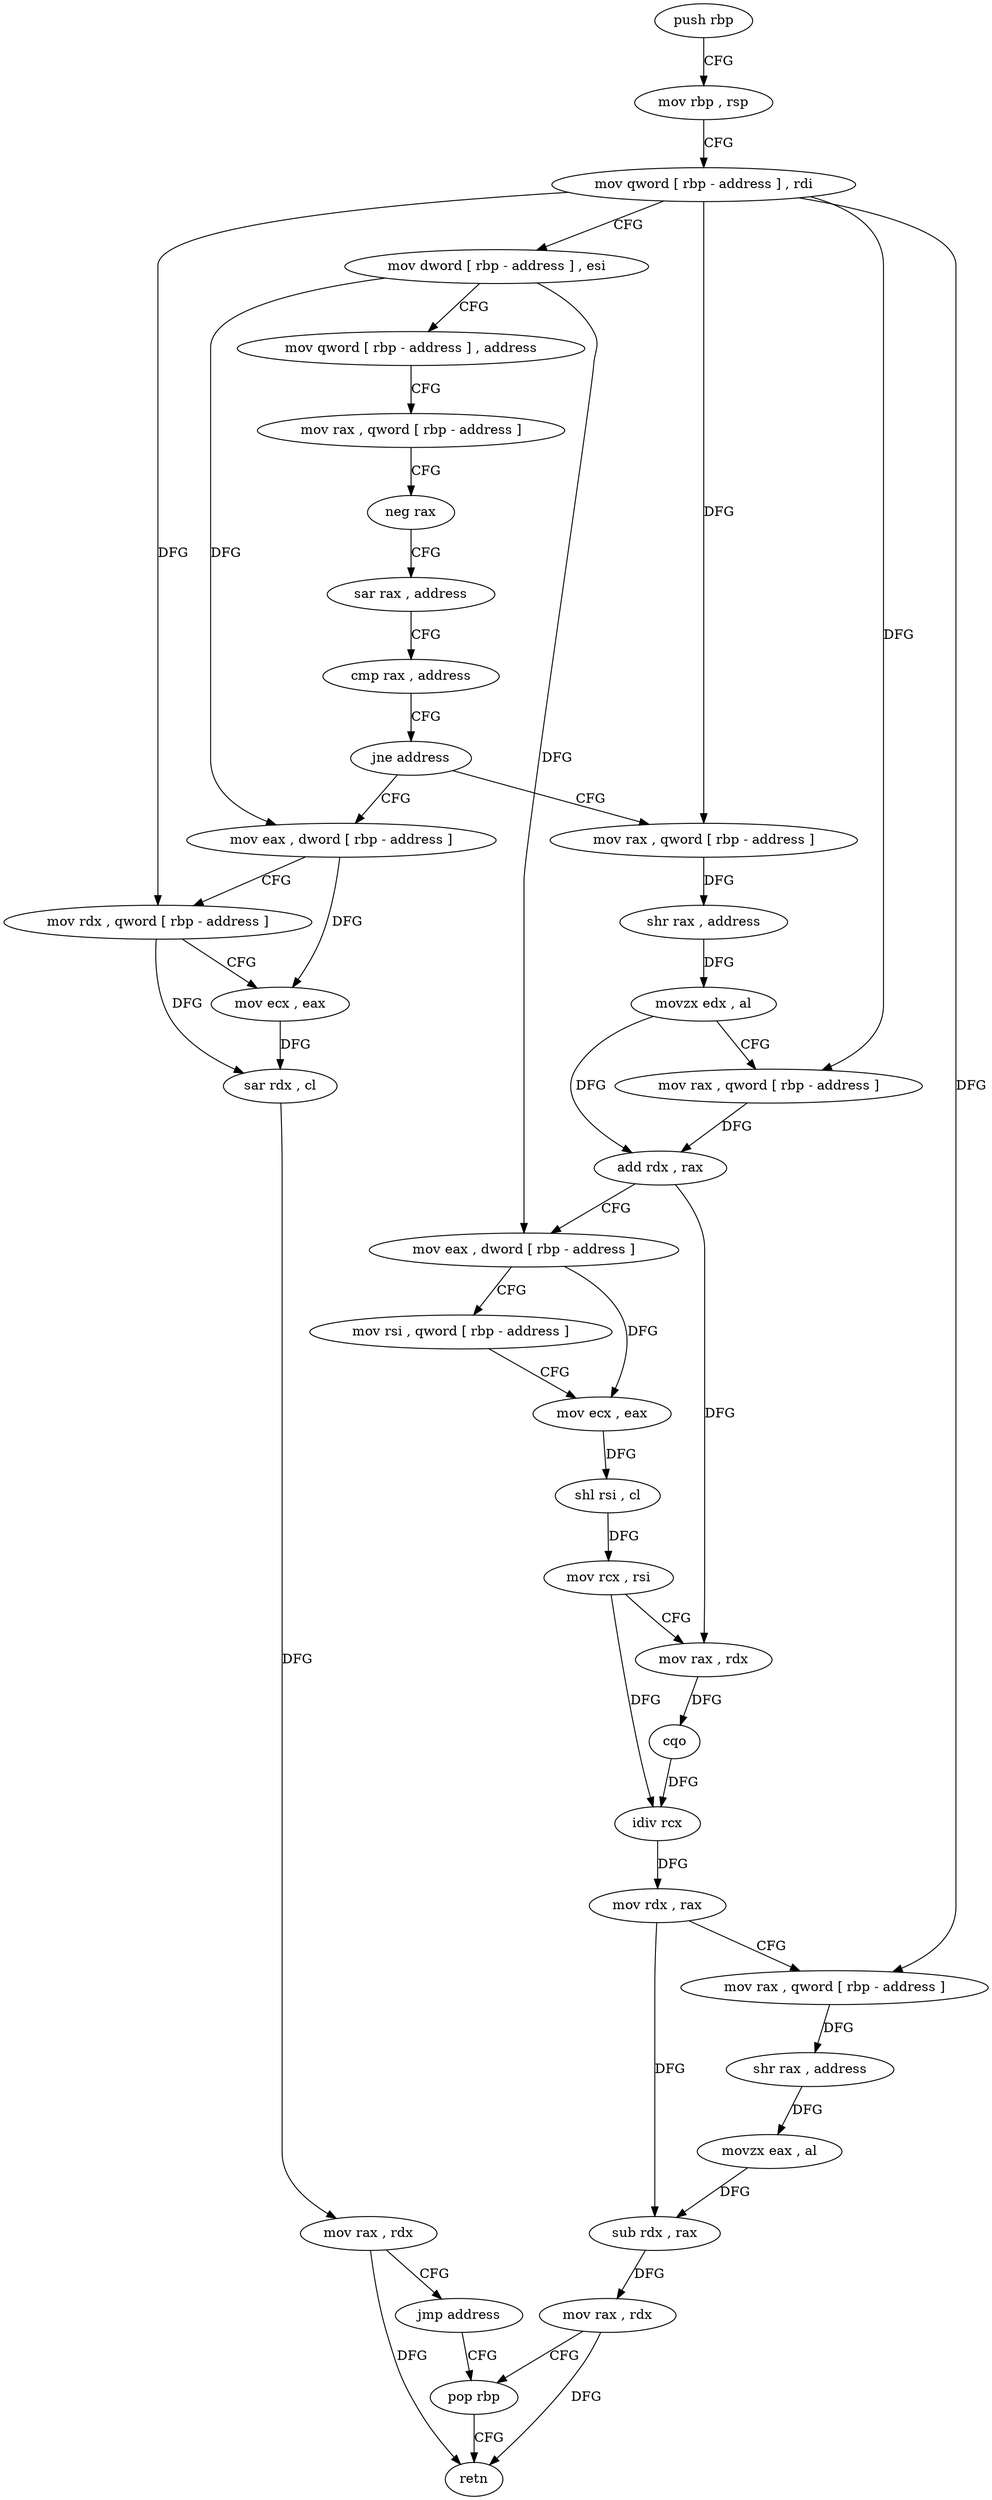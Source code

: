 digraph "func" {
"4482078" [label = "push rbp" ]
"4482079" [label = "mov rbp , rsp" ]
"4482082" [label = "mov qword [ rbp - address ] , rdi" ]
"4482086" [label = "mov dword [ rbp - address ] , esi" ]
"4482089" [label = "mov qword [ rbp - address ] , address" ]
"4482097" [label = "mov rax , qword [ rbp - address ]" ]
"4482101" [label = "neg rax" ]
"4482104" [label = "sar rax , address" ]
"4482107" [label = "cmp rax , address" ]
"4482111" [label = "jne address" ]
"4482130" [label = "mov rax , qword [ rbp - address ]" ]
"4482113" [label = "mov eax , dword [ rbp - address ]" ]
"4482134" [label = "shr rax , address" ]
"4482138" [label = "movzx edx , al" ]
"4482141" [label = "mov rax , qword [ rbp - address ]" ]
"4482145" [label = "add rdx , rax" ]
"4482148" [label = "mov eax , dword [ rbp - address ]" ]
"4482151" [label = "mov rsi , qword [ rbp - address ]" ]
"4482155" [label = "mov ecx , eax" ]
"4482157" [label = "shl rsi , cl" ]
"4482160" [label = "mov rcx , rsi" ]
"4482163" [label = "mov rax , rdx" ]
"4482166" [label = "cqo" ]
"4482168" [label = "idiv rcx" ]
"4482171" [label = "mov rdx , rax" ]
"4482174" [label = "mov rax , qword [ rbp - address ]" ]
"4482178" [label = "shr rax , address" ]
"4482182" [label = "movzx eax , al" ]
"4482185" [label = "sub rdx , rax" ]
"4482188" [label = "mov rax , rdx" ]
"4482191" [label = "pop rbp" ]
"4482116" [label = "mov rdx , qword [ rbp - address ]" ]
"4482120" [label = "mov ecx , eax" ]
"4482122" [label = "sar rdx , cl" ]
"4482125" [label = "mov rax , rdx" ]
"4482128" [label = "jmp address" ]
"4482192" [label = "retn" ]
"4482078" -> "4482079" [ label = "CFG" ]
"4482079" -> "4482082" [ label = "CFG" ]
"4482082" -> "4482086" [ label = "CFG" ]
"4482082" -> "4482130" [ label = "DFG" ]
"4482082" -> "4482141" [ label = "DFG" ]
"4482082" -> "4482174" [ label = "DFG" ]
"4482082" -> "4482116" [ label = "DFG" ]
"4482086" -> "4482089" [ label = "CFG" ]
"4482086" -> "4482148" [ label = "DFG" ]
"4482086" -> "4482113" [ label = "DFG" ]
"4482089" -> "4482097" [ label = "CFG" ]
"4482097" -> "4482101" [ label = "CFG" ]
"4482101" -> "4482104" [ label = "CFG" ]
"4482104" -> "4482107" [ label = "CFG" ]
"4482107" -> "4482111" [ label = "CFG" ]
"4482111" -> "4482130" [ label = "CFG" ]
"4482111" -> "4482113" [ label = "CFG" ]
"4482130" -> "4482134" [ label = "DFG" ]
"4482113" -> "4482116" [ label = "CFG" ]
"4482113" -> "4482120" [ label = "DFG" ]
"4482134" -> "4482138" [ label = "DFG" ]
"4482138" -> "4482141" [ label = "CFG" ]
"4482138" -> "4482145" [ label = "DFG" ]
"4482141" -> "4482145" [ label = "DFG" ]
"4482145" -> "4482148" [ label = "CFG" ]
"4482145" -> "4482163" [ label = "DFG" ]
"4482148" -> "4482151" [ label = "CFG" ]
"4482148" -> "4482155" [ label = "DFG" ]
"4482151" -> "4482155" [ label = "CFG" ]
"4482155" -> "4482157" [ label = "DFG" ]
"4482157" -> "4482160" [ label = "DFG" ]
"4482160" -> "4482163" [ label = "CFG" ]
"4482160" -> "4482168" [ label = "DFG" ]
"4482163" -> "4482166" [ label = "DFG" ]
"4482166" -> "4482168" [ label = "DFG" ]
"4482168" -> "4482171" [ label = "DFG" ]
"4482171" -> "4482174" [ label = "CFG" ]
"4482171" -> "4482185" [ label = "DFG" ]
"4482174" -> "4482178" [ label = "DFG" ]
"4482178" -> "4482182" [ label = "DFG" ]
"4482182" -> "4482185" [ label = "DFG" ]
"4482185" -> "4482188" [ label = "DFG" ]
"4482188" -> "4482191" [ label = "CFG" ]
"4482188" -> "4482192" [ label = "DFG" ]
"4482191" -> "4482192" [ label = "CFG" ]
"4482116" -> "4482120" [ label = "CFG" ]
"4482116" -> "4482122" [ label = "DFG" ]
"4482120" -> "4482122" [ label = "DFG" ]
"4482122" -> "4482125" [ label = "DFG" ]
"4482125" -> "4482128" [ label = "CFG" ]
"4482125" -> "4482192" [ label = "DFG" ]
"4482128" -> "4482191" [ label = "CFG" ]
}
